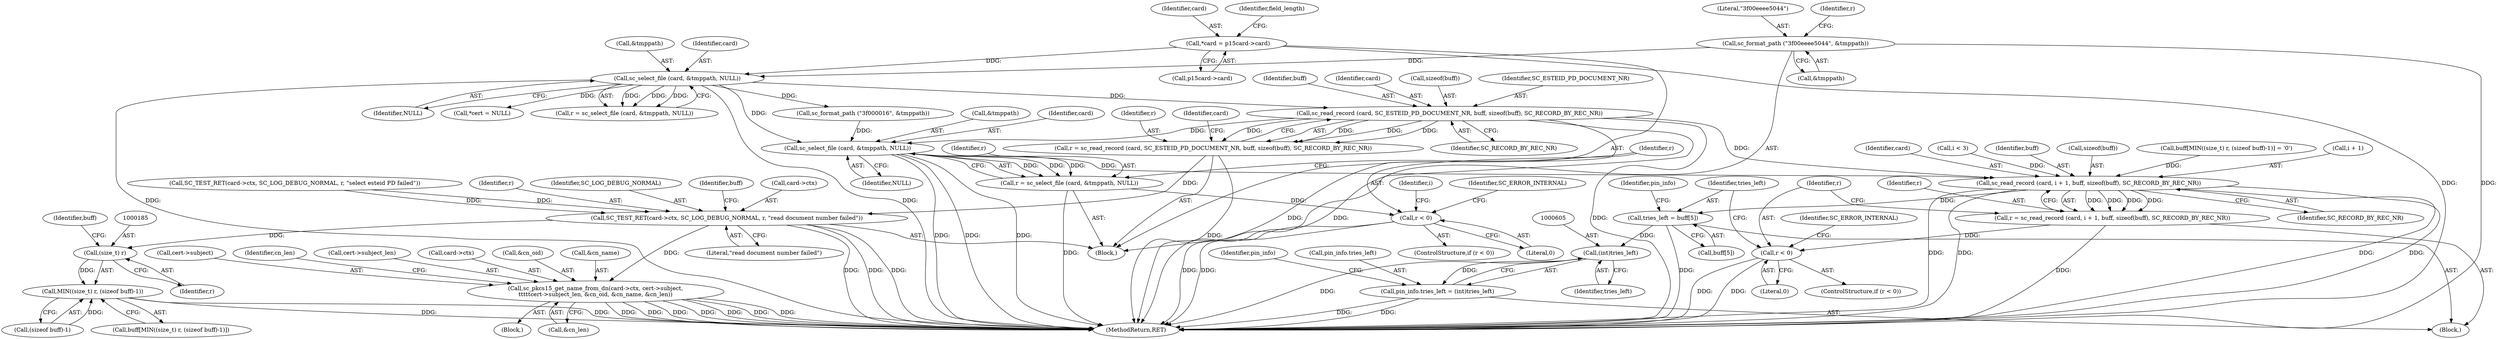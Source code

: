 digraph "0_OpenSC_360e95d45ac4123255a4c796db96337f332160ad#diff-d643a0fa169471dbf2912f4866dc49c5_4@API" {
"1000166" [label="(Call,sc_read_record (card, SC_ESTEID_PD_DOCUMENT_NR, buff, sizeof(buff), SC_RECORD_BY_REC_NR))"];
"1000152" [label="(Call,sc_select_file (card, &tmppath, NULL))"];
"1000113" [label="(Call,*card = p15card->card)"];
"1000146" [label="(Call,sc_format_path (\"3f00eeee5044\", &tmppath))"];
"1000164" [label="(Call,r = sc_read_record (card, SC_ESTEID_PD_DOCUMENT_NR, buff, sizeof(buff), SC_RECORD_BY_REC_NR))"];
"1000173" [label="(Call,SC_TEST_RET(card->ctx, SC_LOG_DEBUG_NORMAL, r, \"read document number failed\"))"];
"1000184" [label="(Call,(size_t) r)"];
"1000183" [label="(Call,MIN((size_t) r, (sizeof buff)-1))"];
"1000373" [label="(Call,sc_pkcs15_get_name_from_dn(card->ctx, cert->subject,\n\t\t\t\t\tcert->subject_len, &cn_oid, &cn_name, &cn_len))"];
"1000435" [label="(Call,sc_select_file (card, &tmppath, NULL))"];
"1000433" [label="(Call,r = sc_select_file (card, &tmppath, NULL))"];
"1000441" [label="(Call,r < 0)"];
"1000488" [label="(Call,sc_read_record (card, i + 1, buff, sizeof(buff), SC_RECORD_BY_REC_NR))"];
"1000486" [label="(Call,r = sc_read_record (card, i + 1, buff, sizeof(buff), SC_RECORD_BY_REC_NR))"];
"1000498" [label="(Call,r < 0)"];
"1000503" [label="(Call,tries_left = buff[5])"];
"1000604" [label="(Call,(int)tries_left)"];
"1000600" [label="(Call,pin_info.tries_left = (int)tries_left)"];
"1000448" [label="(Identifier,i)"];
"1000177" [label="(Identifier,SC_LOG_DEBUG_NORMAL)"];
"1000111" [label="(Block,)"];
"1000153" [label="(Identifier,card)"];
"1000114" [label="(Identifier,card)"];
"1000493" [label="(Identifier,buff)"];
"1000496" [label="(Identifier,SC_RECORD_BY_REC_NR)"];
"1000154" [label="(Call,&tmppath)"];
"1000443" [label="(Literal,0)"];
"1000172" [label="(Identifier,SC_RECORD_BY_REC_NR)"];
"1000834" [label="(MethodReturn,RET)"];
"1000445" [label="(Identifier,SC_ERROR_INTERNAL)"];
"1000494" [label="(Call,sizeof(buff))"];
"1000180" [label="(Call,buff[MIN((size_t) r, (sizeof buff)-1)] = '\0')"];
"1000361" [label="(Block,)"];
"1000455" [label="(Block,)"];
"1000147" [label="(Literal,\"3f00eeee5044\")"];
"1000498" [label="(Call,r < 0)"];
"1000184" [label="(Call,(size_t) r)"];
"1000383" [label="(Call,&cn_oid)"];
"1000113" [label="(Call,*card = p15card->card)"];
"1000156" [label="(Identifier,NULL)"];
"1000490" [label="(Call,i + 1)"];
"1000429" [label="(Call,sc_format_path (\"3f000016\", &tmppath))"];
"1000183" [label="(Call,MIN((size_t) r, (sizeof buff)-1))"];
"1000151" [label="(Identifier,r)"];
"1000511" [label="(Identifier,pin_info)"];
"1000303" [label="(Call,*cert = NULL)"];
"1000606" [label="(Identifier,tries_left)"];
"1000165" [label="(Identifier,r)"];
"1000500" [label="(Literal,0)"];
"1000166" [label="(Call,sc_read_record (card, SC_ESTEID_PD_DOCUMENT_NR, buff, sizeof(buff), SC_RECORD_BY_REC_NR))"];
"1000504" [label="(Identifier,tries_left)"];
"1000187" [label="(Call,(sizeof buff)-1)"];
"1000173" [label="(Call,SC_TEST_RET(card->ctx, SC_LOG_DEBUG_NORMAL, r, \"read document number failed\"))"];
"1000115" [label="(Call,p15card->card)"];
"1000609" [label="(Identifier,pin_info)"];
"1000182" [label="(Identifier,buff)"];
"1000497" [label="(ControlStructure,if (r < 0))"];
"1000174" [label="(Call,card->ctx)"];
"1000175" [label="(Identifier,card)"];
"1000152" [label="(Call,sc_select_file (card, &tmppath, NULL))"];
"1000168" [label="(Identifier,SC_ESTEID_PD_DOCUMENT_NR)"];
"1000502" [label="(Identifier,SC_ERROR_INTERNAL)"];
"1000499" [label="(Identifier,r)"];
"1000189" [label="(Identifier,buff)"];
"1000600" [label="(Call,pin_info.tries_left = (int)tries_left)"];
"1000486" [label="(Call,r = sc_read_record (card, i + 1, buff, sizeof(buff), SC_RECORD_BY_REC_NR))"];
"1000439" [label="(Identifier,NULL)"];
"1000146" [label="(Call,sc_format_path (\"3f00eeee5044\", &tmppath))"];
"1000150" [label="(Call,r = sc_select_file (card, &tmppath, NULL))"];
"1000387" [label="(Call,&cn_len)"];
"1000437" [label="(Call,&tmppath)"];
"1000169" [label="(Identifier,buff)"];
"1000385" [label="(Call,&cn_name)"];
"1000433" [label="(Call,r = sc_select_file (card, &tmppath, NULL))"];
"1000377" [label="(Call,cert->subject)"];
"1000391" [label="(Identifier,cn_len)"];
"1000157" [label="(Call,SC_TEST_RET(card->ctx, SC_LOG_DEBUG_NORMAL, r, \"select esteid PD failed\"))"];
"1000181" [label="(Call,buff[MIN((size_t) r, (sizeof buff)-1)])"];
"1000167" [label="(Identifier,card)"];
"1000489" [label="(Identifier,card)"];
"1000178" [label="(Identifier,r)"];
"1000373" [label="(Call,sc_pkcs15_get_name_from_dn(card->ctx, cert->subject,\n\t\t\t\t\tcert->subject_len, &cn_oid, &cn_name, &cn_len))"];
"1000604" [label="(Call,(int)tries_left)"];
"1000186" [label="(Identifier,r)"];
"1000440" [label="(ControlStructure,if (r < 0))"];
"1000380" [label="(Call,cert->subject_len)"];
"1000148" [label="(Call,&tmppath)"];
"1000436" [label="(Identifier,card)"];
"1000601" [label="(Call,pin_info.tries_left)"];
"1000503" [label="(Call,tries_left = buff[5])"];
"1000434" [label="(Identifier,r)"];
"1000179" [label="(Literal,\"read document number failed\")"];
"1000441" [label="(Call,r < 0)"];
"1000487" [label="(Identifier,r)"];
"1000442" [label="(Identifier,r)"];
"1000164" [label="(Call,r = sc_read_record (card, SC_ESTEID_PD_DOCUMENT_NR, buff, sizeof(buff), SC_RECORD_BY_REC_NR))"];
"1000374" [label="(Call,card->ctx)"];
"1000170" [label="(Call,sizeof(buff))"];
"1000435" [label="(Call,sc_select_file (card, &tmppath, NULL))"];
"1000505" [label="(Call,buff[5])"];
"1000123" [label="(Identifier,field_length)"];
"1000450" [label="(Call,i < 3)"];
"1000488" [label="(Call,sc_read_record (card, i + 1, buff, sizeof(buff), SC_RECORD_BY_REC_NR))"];
"1000166" -> "1000164"  [label="AST: "];
"1000166" -> "1000172"  [label="CFG: "];
"1000167" -> "1000166"  [label="AST: "];
"1000168" -> "1000166"  [label="AST: "];
"1000169" -> "1000166"  [label="AST: "];
"1000170" -> "1000166"  [label="AST: "];
"1000172" -> "1000166"  [label="AST: "];
"1000164" -> "1000166"  [label="CFG: "];
"1000166" -> "1000834"  [label="DDG: "];
"1000166" -> "1000834"  [label="DDG: "];
"1000166" -> "1000834"  [label="DDG: "];
"1000166" -> "1000164"  [label="DDG: "];
"1000166" -> "1000164"  [label="DDG: "];
"1000166" -> "1000164"  [label="DDG: "];
"1000166" -> "1000164"  [label="DDG: "];
"1000152" -> "1000166"  [label="DDG: "];
"1000166" -> "1000435"  [label="DDG: "];
"1000166" -> "1000488"  [label="DDG: "];
"1000152" -> "1000150"  [label="AST: "];
"1000152" -> "1000156"  [label="CFG: "];
"1000153" -> "1000152"  [label="AST: "];
"1000154" -> "1000152"  [label="AST: "];
"1000156" -> "1000152"  [label="AST: "];
"1000150" -> "1000152"  [label="CFG: "];
"1000152" -> "1000834"  [label="DDG: "];
"1000152" -> "1000834"  [label="DDG: "];
"1000152" -> "1000150"  [label="DDG: "];
"1000152" -> "1000150"  [label="DDG: "];
"1000152" -> "1000150"  [label="DDG: "];
"1000113" -> "1000152"  [label="DDG: "];
"1000146" -> "1000152"  [label="DDG: "];
"1000152" -> "1000303"  [label="DDG: "];
"1000152" -> "1000429"  [label="DDG: "];
"1000152" -> "1000435"  [label="DDG: "];
"1000113" -> "1000111"  [label="AST: "];
"1000113" -> "1000115"  [label="CFG: "];
"1000114" -> "1000113"  [label="AST: "];
"1000115" -> "1000113"  [label="AST: "];
"1000123" -> "1000113"  [label="CFG: "];
"1000113" -> "1000834"  [label="DDG: "];
"1000146" -> "1000111"  [label="AST: "];
"1000146" -> "1000148"  [label="CFG: "];
"1000147" -> "1000146"  [label="AST: "];
"1000148" -> "1000146"  [label="AST: "];
"1000151" -> "1000146"  [label="CFG: "];
"1000146" -> "1000834"  [label="DDG: "];
"1000164" -> "1000111"  [label="AST: "];
"1000165" -> "1000164"  [label="AST: "];
"1000175" -> "1000164"  [label="CFG: "];
"1000164" -> "1000834"  [label="DDG: "];
"1000164" -> "1000173"  [label="DDG: "];
"1000173" -> "1000111"  [label="AST: "];
"1000173" -> "1000179"  [label="CFG: "];
"1000174" -> "1000173"  [label="AST: "];
"1000177" -> "1000173"  [label="AST: "];
"1000178" -> "1000173"  [label="AST: "];
"1000179" -> "1000173"  [label="AST: "];
"1000182" -> "1000173"  [label="CFG: "];
"1000173" -> "1000834"  [label="DDG: "];
"1000173" -> "1000834"  [label="DDG: "];
"1000173" -> "1000834"  [label="DDG: "];
"1000157" -> "1000173"  [label="DDG: "];
"1000157" -> "1000173"  [label="DDG: "];
"1000173" -> "1000184"  [label="DDG: "];
"1000173" -> "1000373"  [label="DDG: "];
"1000184" -> "1000183"  [label="AST: "];
"1000184" -> "1000186"  [label="CFG: "];
"1000185" -> "1000184"  [label="AST: "];
"1000186" -> "1000184"  [label="AST: "];
"1000189" -> "1000184"  [label="CFG: "];
"1000184" -> "1000183"  [label="DDG: "];
"1000183" -> "1000181"  [label="AST: "];
"1000183" -> "1000187"  [label="CFG: "];
"1000187" -> "1000183"  [label="AST: "];
"1000181" -> "1000183"  [label="CFG: "];
"1000183" -> "1000834"  [label="DDG: "];
"1000183" -> "1000834"  [label="DDG: "];
"1000187" -> "1000183"  [label="DDG: "];
"1000373" -> "1000361"  [label="AST: "];
"1000373" -> "1000387"  [label="CFG: "];
"1000374" -> "1000373"  [label="AST: "];
"1000377" -> "1000373"  [label="AST: "];
"1000380" -> "1000373"  [label="AST: "];
"1000383" -> "1000373"  [label="AST: "];
"1000385" -> "1000373"  [label="AST: "];
"1000387" -> "1000373"  [label="AST: "];
"1000391" -> "1000373"  [label="CFG: "];
"1000373" -> "1000834"  [label="DDG: "];
"1000373" -> "1000834"  [label="DDG: "];
"1000373" -> "1000834"  [label="DDG: "];
"1000373" -> "1000834"  [label="DDG: "];
"1000373" -> "1000834"  [label="DDG: "];
"1000373" -> "1000834"  [label="DDG: "];
"1000373" -> "1000834"  [label="DDG: "];
"1000435" -> "1000433"  [label="AST: "];
"1000435" -> "1000439"  [label="CFG: "];
"1000436" -> "1000435"  [label="AST: "];
"1000437" -> "1000435"  [label="AST: "];
"1000439" -> "1000435"  [label="AST: "];
"1000433" -> "1000435"  [label="CFG: "];
"1000435" -> "1000834"  [label="DDG: "];
"1000435" -> "1000834"  [label="DDG: "];
"1000435" -> "1000834"  [label="DDG: "];
"1000435" -> "1000433"  [label="DDG: "];
"1000435" -> "1000433"  [label="DDG: "];
"1000435" -> "1000433"  [label="DDG: "];
"1000429" -> "1000435"  [label="DDG: "];
"1000435" -> "1000488"  [label="DDG: "];
"1000433" -> "1000111"  [label="AST: "];
"1000434" -> "1000433"  [label="AST: "];
"1000442" -> "1000433"  [label="CFG: "];
"1000433" -> "1000834"  [label="DDG: "];
"1000433" -> "1000441"  [label="DDG: "];
"1000441" -> "1000440"  [label="AST: "];
"1000441" -> "1000443"  [label="CFG: "];
"1000442" -> "1000441"  [label="AST: "];
"1000443" -> "1000441"  [label="AST: "];
"1000445" -> "1000441"  [label="CFG: "];
"1000448" -> "1000441"  [label="CFG: "];
"1000441" -> "1000834"  [label="DDG: "];
"1000441" -> "1000834"  [label="DDG: "];
"1000488" -> "1000486"  [label="AST: "];
"1000488" -> "1000496"  [label="CFG: "];
"1000489" -> "1000488"  [label="AST: "];
"1000490" -> "1000488"  [label="AST: "];
"1000493" -> "1000488"  [label="AST: "];
"1000494" -> "1000488"  [label="AST: "];
"1000496" -> "1000488"  [label="AST: "];
"1000486" -> "1000488"  [label="CFG: "];
"1000488" -> "1000834"  [label="DDG: "];
"1000488" -> "1000834"  [label="DDG: "];
"1000488" -> "1000834"  [label="DDG: "];
"1000488" -> "1000834"  [label="DDG: "];
"1000488" -> "1000486"  [label="DDG: "];
"1000488" -> "1000486"  [label="DDG: "];
"1000488" -> "1000486"  [label="DDG: "];
"1000488" -> "1000486"  [label="DDG: "];
"1000450" -> "1000488"  [label="DDG: "];
"1000180" -> "1000488"  [label="DDG: "];
"1000488" -> "1000503"  [label="DDG: "];
"1000486" -> "1000455"  [label="AST: "];
"1000487" -> "1000486"  [label="AST: "];
"1000499" -> "1000486"  [label="CFG: "];
"1000486" -> "1000834"  [label="DDG: "];
"1000486" -> "1000498"  [label="DDG: "];
"1000498" -> "1000497"  [label="AST: "];
"1000498" -> "1000500"  [label="CFG: "];
"1000499" -> "1000498"  [label="AST: "];
"1000500" -> "1000498"  [label="AST: "];
"1000502" -> "1000498"  [label="CFG: "];
"1000504" -> "1000498"  [label="CFG: "];
"1000498" -> "1000834"  [label="DDG: "];
"1000498" -> "1000834"  [label="DDG: "];
"1000503" -> "1000455"  [label="AST: "];
"1000503" -> "1000505"  [label="CFG: "];
"1000504" -> "1000503"  [label="AST: "];
"1000505" -> "1000503"  [label="AST: "];
"1000511" -> "1000503"  [label="CFG: "];
"1000503" -> "1000834"  [label="DDG: "];
"1000503" -> "1000604"  [label="DDG: "];
"1000604" -> "1000600"  [label="AST: "];
"1000604" -> "1000606"  [label="CFG: "];
"1000605" -> "1000604"  [label="AST: "];
"1000606" -> "1000604"  [label="AST: "];
"1000600" -> "1000604"  [label="CFG: "];
"1000604" -> "1000834"  [label="DDG: "];
"1000604" -> "1000600"  [label="DDG: "];
"1000600" -> "1000455"  [label="AST: "];
"1000601" -> "1000600"  [label="AST: "];
"1000609" -> "1000600"  [label="CFG: "];
"1000600" -> "1000834"  [label="DDG: "];
"1000600" -> "1000834"  [label="DDG: "];
}
